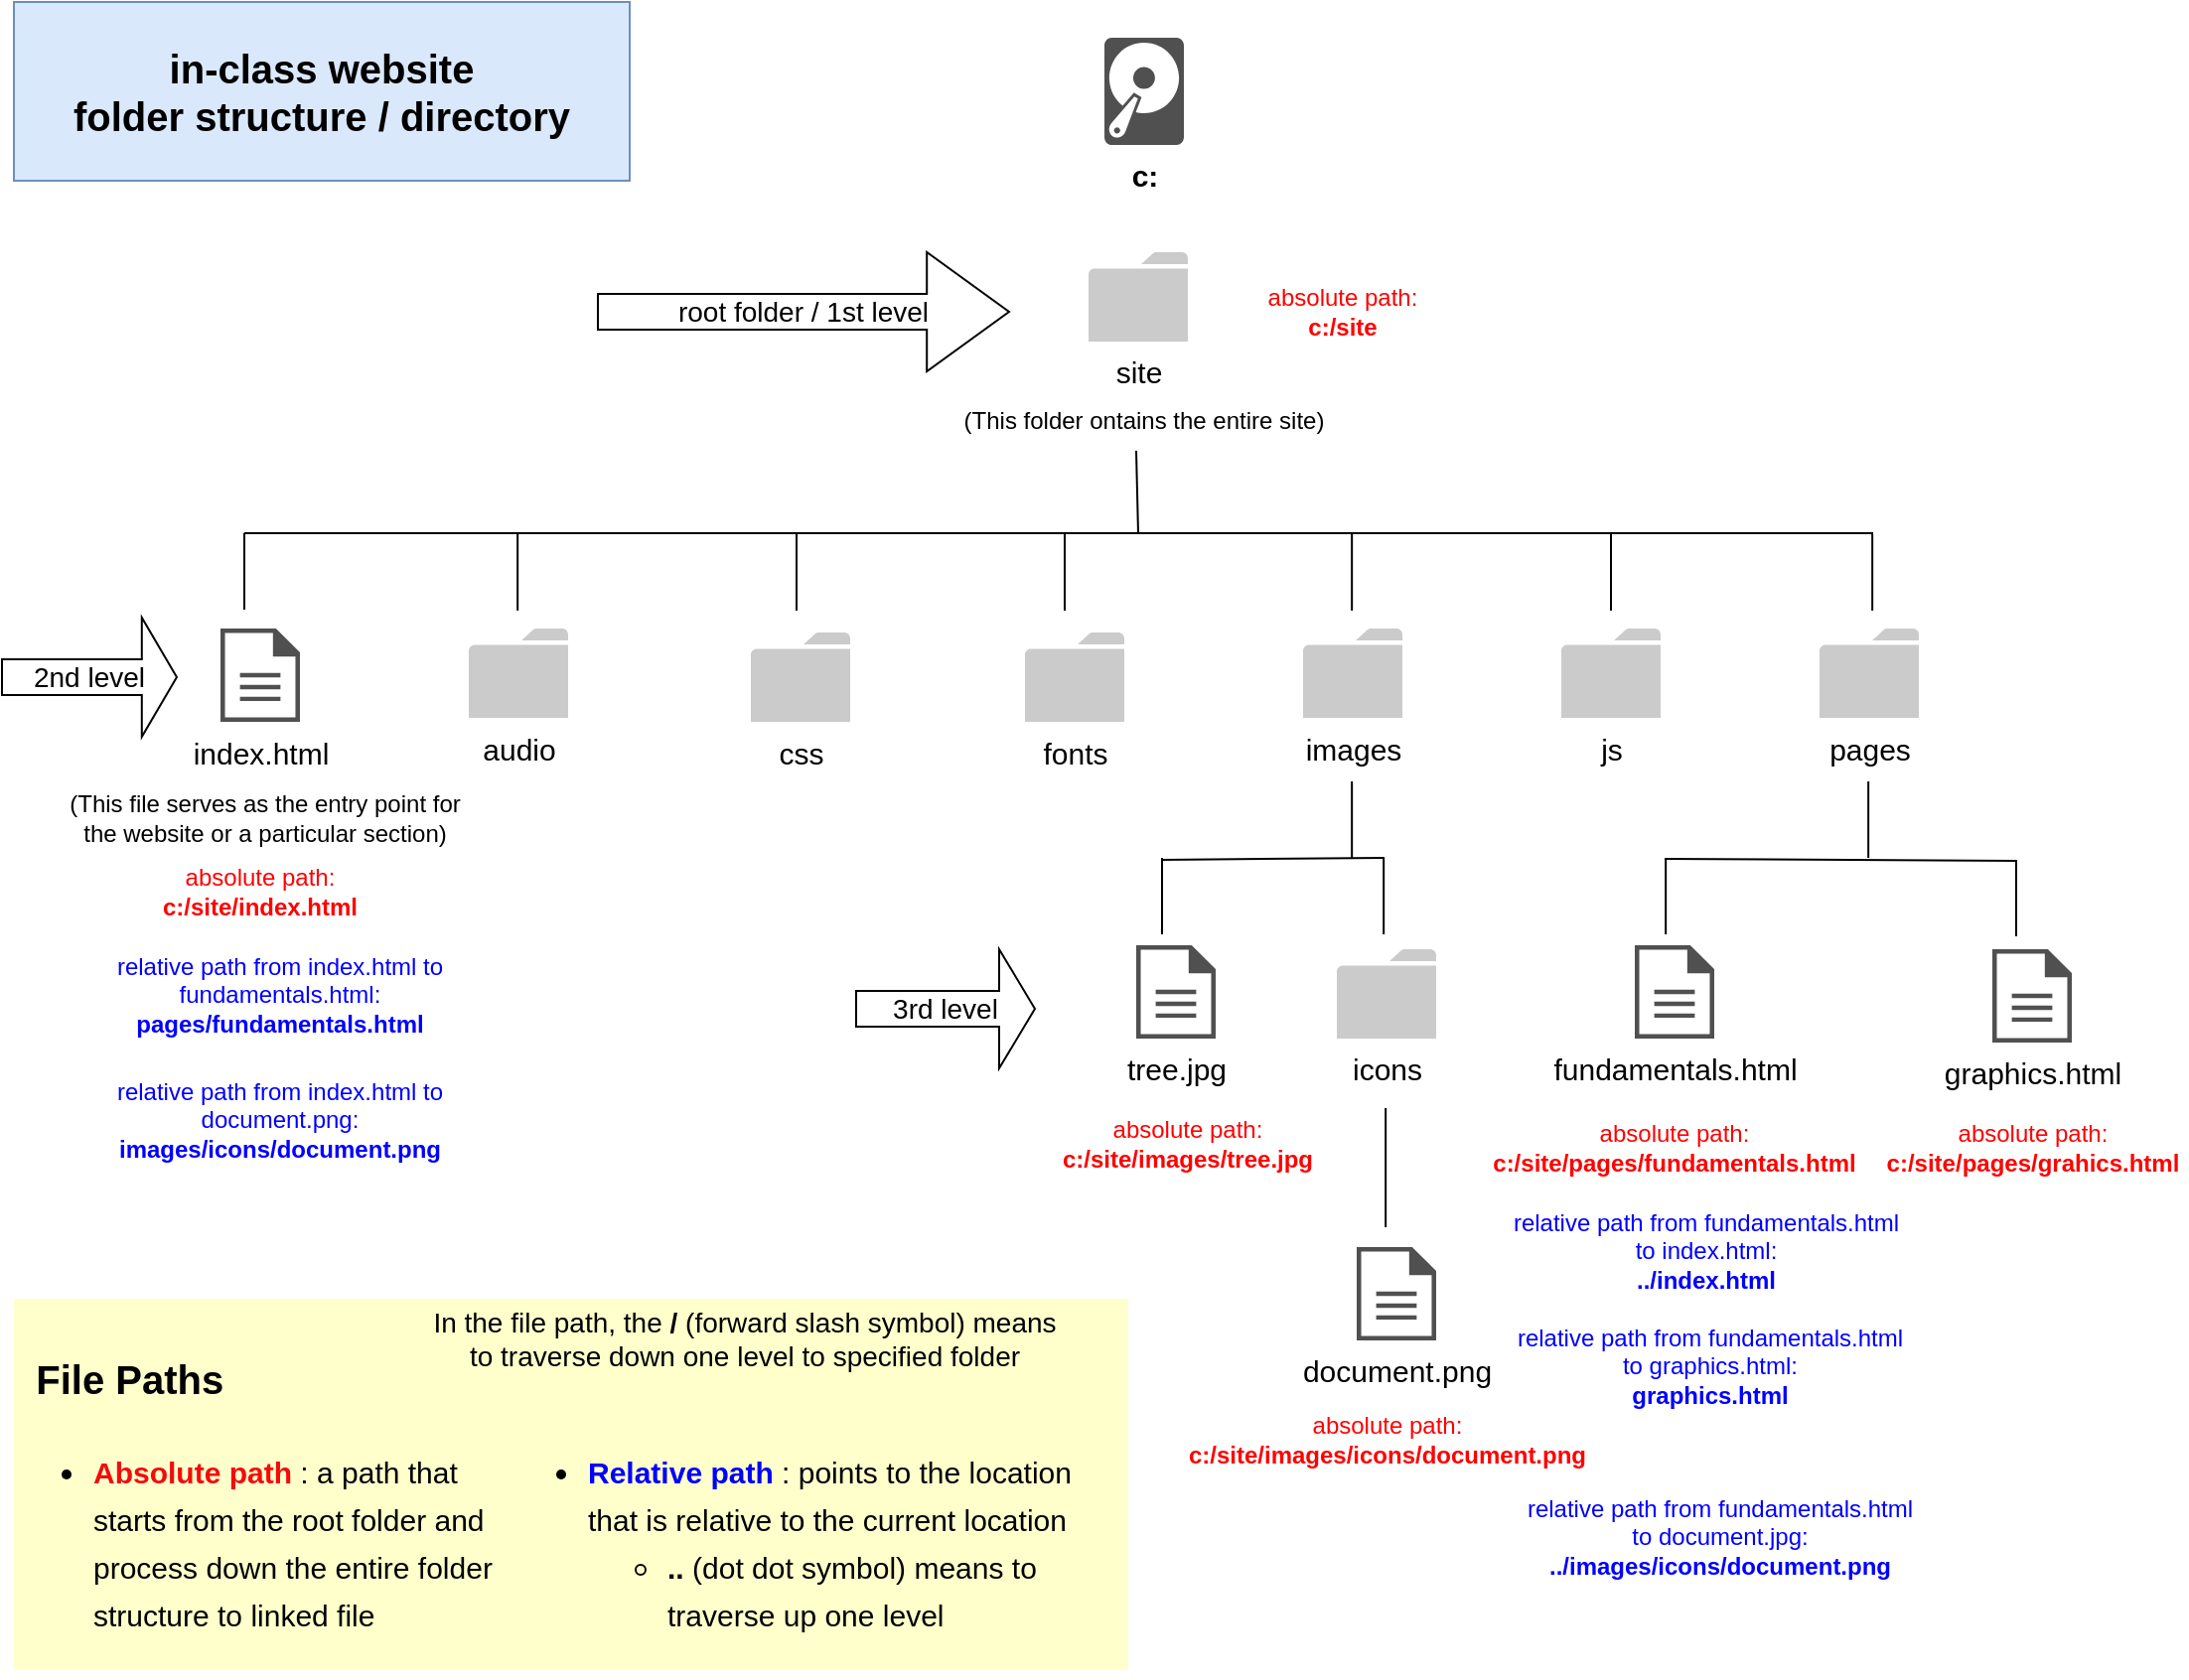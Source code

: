 <mxfile version="20.8.16" type="device"><diagram name="Page-1" id="5zyBs_10nB97SgFfOkIG"><mxGraphModel dx="1434" dy="956" grid="1" gridSize="10" guides="1" tooltips="1" connect="1" arrows="1" fold="1" page="1" pageScale="1" pageWidth="1100" pageHeight="850" math="0" shadow="0"><root><mxCell id="0"/><mxCell id="1" parent="0"/><mxCell id="6UC6dG0eIilM8lmwrMzL-2" value="site" style="sketch=0;pointerEvents=1;shadow=0;dashed=0;html=1;strokeColor=none;labelPosition=center;verticalLabelPosition=bottom;verticalAlign=top;outlineConnect=0;align=center;shape=mxgraph.office.concepts.folder;fillColor=#CCCBCB;fontSize=15;movable=0;resizable=0;rotatable=0;deletable=0;editable=0;connectable=0;" parent="1" vertex="1"><mxGeometry x="547" y="128" width="50" height="45" as="geometry"/></mxCell><mxCell id="6UC6dG0eIilM8lmwrMzL-3" value="in-class website&lt;br&gt;folder structure / directory" style="text;html=1;strokeColor=#6c8ebf;fillColor=#dae8fc;align=center;verticalAlign=middle;whiteSpace=wrap;rounded=0;fontStyle=1;fontSize=20;movable=0;resizable=0;rotatable=0;deletable=0;editable=0;connectable=0;" parent="1" vertex="1"><mxGeometry x="6" y="2" width="310" height="90" as="geometry"/></mxCell><mxCell id="6UC6dG0eIilM8lmwrMzL-4" value="audio" style="sketch=0;pointerEvents=1;shadow=0;dashed=0;html=1;strokeColor=none;labelPosition=center;verticalLabelPosition=bottom;verticalAlign=top;outlineConnect=0;align=center;shape=mxgraph.office.concepts.folder;fillColor=#CCCBCB;fontSize=15;fontStyle=0;movable=0;resizable=0;rotatable=0;deletable=0;editable=0;connectable=0;" parent="1" vertex="1"><mxGeometry x="235" y="317.5" width="50" height="45" as="geometry"/></mxCell><mxCell id="6UC6dG0eIilM8lmwrMzL-7" value="css" style="sketch=0;pointerEvents=1;shadow=0;dashed=0;html=1;strokeColor=none;labelPosition=center;verticalLabelPosition=bottom;verticalAlign=top;outlineConnect=0;align=center;shape=mxgraph.office.concepts.folder;fillColor=#CCCBCB;fontSize=15;fontStyle=0;movable=0;resizable=0;rotatable=0;deletable=0;editable=0;connectable=0;" parent="1" vertex="1"><mxGeometry x="377" y="319.5" width="50" height="45" as="geometry"/></mxCell><mxCell id="6UC6dG0eIilM8lmwrMzL-8" value="fonts&lt;br style=&quot;font-size: 15px;&quot;&gt;" style="sketch=0;pointerEvents=1;shadow=0;dashed=0;html=1;strokeColor=none;labelPosition=center;verticalLabelPosition=bottom;verticalAlign=top;outlineConnect=0;align=center;shape=mxgraph.office.concepts.folder;fillColor=#CCCBCB;fontSize=15;fontStyle=0;movable=0;resizable=0;rotatable=0;deletable=0;editable=0;connectable=0;" parent="1" vertex="1"><mxGeometry x="515" y="319.5" width="50" height="45" as="geometry"/></mxCell><mxCell id="6UC6dG0eIilM8lmwrMzL-9" value="images" style="sketch=0;pointerEvents=1;shadow=0;dashed=0;html=1;strokeColor=none;labelPosition=center;verticalLabelPosition=bottom;verticalAlign=top;outlineConnect=0;align=center;shape=mxgraph.office.concepts.folder;fillColor=#CCCBCB;fontSize=15;movable=0;resizable=0;rotatable=0;deletable=0;editable=0;connectable=0;" parent="1" vertex="1"><mxGeometry x="655" y="317.5" width="50" height="45" as="geometry"/></mxCell><mxCell id="6UC6dG0eIilM8lmwrMzL-10" value="js" style="sketch=0;pointerEvents=1;shadow=0;dashed=0;html=1;strokeColor=none;labelPosition=center;verticalLabelPosition=bottom;verticalAlign=top;outlineConnect=0;align=center;shape=mxgraph.office.concepts.folder;fillColor=#CCCBCB;fontSize=15;movable=0;resizable=0;rotatable=0;deletable=0;editable=0;connectable=0;" parent="1" vertex="1"><mxGeometry x="785" y="317.5" width="50" height="45" as="geometry"/></mxCell><mxCell id="6UC6dG0eIilM8lmwrMzL-13" value="root folder / 1st level" style="shape=singleArrow;whiteSpace=wrap;html=1;fontSize=14;movable=0;resizable=0;rotatable=0;deletable=0;editable=0;connectable=0;" parent="1" vertex="1"><mxGeometry x="300" y="128" width="207" height="60" as="geometry"/></mxCell><mxCell id="6UC6dG0eIilM8lmwrMzL-16" value="index.html" style="sketch=0;pointerEvents=1;shadow=0;dashed=0;html=1;strokeColor=none;fillColor=#505050;labelPosition=center;verticalLabelPosition=bottom;verticalAlign=top;outlineConnect=0;align=center;shape=mxgraph.office.concepts.document;fontSize=15;fontStyle=0;movable=0;resizable=0;rotatable=0;deletable=0;editable=0;connectable=0;" parent="1" vertex="1"><mxGeometry x="110" y="317.5" width="40" height="47" as="geometry"/></mxCell><mxCell id="6UC6dG0eIilM8lmwrMzL-17" value="pages" style="sketch=0;pointerEvents=1;shadow=0;dashed=0;html=1;strokeColor=none;labelPosition=center;verticalLabelPosition=bottom;verticalAlign=top;outlineConnect=0;align=center;shape=mxgraph.office.concepts.folder;fillColor=#CCCBCB;fontSize=15;movable=0;resizable=0;rotatable=0;deletable=0;editable=0;connectable=0;" parent="1" vertex="1"><mxGeometry x="915" y="317.5" width="50" height="45" as="geometry"/></mxCell><mxCell id="6UC6dG0eIilM8lmwrMzL-18" value="2nd level" style="shape=singleArrow;whiteSpace=wrap;html=1;fontSize=14;movable=0;resizable=0;rotatable=0;deletable=0;editable=0;connectable=0;" parent="1" vertex="1"><mxGeometry y="312" width="88" height="60" as="geometry"/></mxCell><mxCell id="6UC6dG0eIilM8lmwrMzL-19" value="3rd level" style="shape=singleArrow;whiteSpace=wrap;html=1;fontSize=14;movable=0;resizable=0;rotatable=0;deletable=0;editable=0;connectable=0;" parent="1" vertex="1"><mxGeometry x="430" y="479" width="90" height="60" as="geometry"/></mxCell><mxCell id="6UC6dG0eIilM8lmwrMzL-20" value="icons" style="sketch=0;pointerEvents=1;shadow=0;dashed=0;html=1;strokeColor=none;labelPosition=center;verticalLabelPosition=bottom;verticalAlign=top;outlineConnect=0;align=center;shape=mxgraph.office.concepts.folder;fillColor=#CCCBCB;fontSize=15;movable=0;resizable=0;rotatable=0;deletable=0;editable=0;connectable=0;" parent="1" vertex="1"><mxGeometry x="672" y="479" width="50" height="45" as="geometry"/></mxCell><mxCell id="6UC6dG0eIilM8lmwrMzL-25" value="" style="endArrow=none;html=1;rounded=0;fontSize=18;movable=0;resizable=0;rotatable=0;deletable=0;editable=0;connectable=0;" parent="1" edge="1"><mxGeometry width="50" height="50" relative="1" as="geometry"><mxPoint x="572" y="269.5" as="sourcePoint"/><mxPoint x="571" y="228" as="targetPoint"/></mxGeometry></mxCell><mxCell id="6UC6dG0eIilM8lmwrMzL-26" value="" style="endArrow=none;html=1;rounded=0;fontSize=18;movable=0;resizable=0;rotatable=0;deletable=0;editable=0;connectable=0;" parent="1" edge="1"><mxGeometry width="50" height="50" relative="1" as="geometry"><mxPoint x="122" y="269.5" as="sourcePoint"/><mxPoint x="942" y="269.5" as="targetPoint"/></mxGeometry></mxCell><mxCell id="6UC6dG0eIilM8lmwrMzL-27" value="" style="endArrow=none;html=1;rounded=0;fontSize=18;movable=0;resizable=0;rotatable=0;deletable=0;editable=0;connectable=0;" parent="1" edge="1"><mxGeometry width="50" height="50" relative="1" as="geometry"><mxPoint x="122" y="308" as="sourcePoint"/><mxPoint x="122" y="269.5" as="targetPoint"/></mxGeometry></mxCell><mxCell id="6UC6dG0eIilM8lmwrMzL-37" value="c:" style="sketch=0;pointerEvents=1;shadow=0;dashed=0;html=1;strokeColor=none;fillColor=#505050;labelPosition=center;verticalLabelPosition=bottom;verticalAlign=top;outlineConnect=0;align=center;shape=mxgraph.office.devices.hard_disk;fontStyle=1;fontSize=15;movable=0;resizable=0;rotatable=0;deletable=0;editable=0;connectable=0;" parent="1" vertex="1"><mxGeometry x="555" y="20" width="40" height="54" as="geometry"/></mxCell><mxCell id="6UC6dG0eIilM8lmwrMzL-39" value="&lt;span style=&quot;font-weight: normal;&quot;&gt;absolute path:&lt;/span&gt;&lt;br&gt;c:/site" style="text;html=1;strokeColor=none;fillColor=none;align=center;verticalAlign=middle;whiteSpace=wrap;rounded=0;fontSize=12;fontColor=#FF0000;fontStyle=1;movable=0;resizable=0;rotatable=0;deletable=0;editable=0;connectable=0;" parent="1" vertex="1"><mxGeometry x="615" y="144.5" width="120" height="27" as="geometry"/></mxCell><mxCell id="6UC6dG0eIilM8lmwrMzL-40" value="&lt;span style=&quot;font-weight: normal;&quot;&gt;absolute path:&lt;/span&gt;&lt;br&gt;c:/site/index.html" style="text;html=1;strokeColor=none;fillColor=none;align=center;verticalAlign=middle;whiteSpace=wrap;rounded=0;fontSize=12;fontColor=#FF0000;fontStyle=1;movable=0;resizable=0;rotatable=0;deletable=0;editable=0;connectable=0;" parent="1" vertex="1"><mxGeometry x="70" y="436" width="120" height="27" as="geometry"/></mxCell><mxCell id="6UC6dG0eIilM8lmwrMzL-41" value="&lt;span style=&quot;font-weight: normal;&quot;&gt;absolute path:&lt;/span&gt;&lt;br&gt;c:/site/images/icons/document.png" style="text;html=1;strokeColor=none;fillColor=none;align=center;verticalAlign=middle;whiteSpace=wrap;rounded=0;fontSize=12;fontColor=#FF0000;fontStyle=1;movable=0;resizable=0;rotatable=0;deletable=0;editable=0;connectable=0;" parent="1" vertex="1"><mxGeometry x="583.5" y="705.5" width="227" height="40" as="geometry"/></mxCell><mxCell id="6UC6dG0eIilM8lmwrMzL-42" value="&lt;span style=&quot;font-weight: normal;&quot;&gt;relative path from index.html to fundamentals.html:&lt;/span&gt;&lt;br&gt;pages/fundamentals.html" style="text;html=1;strokeColor=none;fillColor=none;align=center;verticalAlign=middle;whiteSpace=wrap;rounded=0;fontSize=12;fontColor=#0000FF;fontStyle=1;movable=0;resizable=0;rotatable=0;deletable=0;editable=0;connectable=0;" parent="1" vertex="1"><mxGeometry x="50" y="473.5" width="180" height="56.5" as="geometry"/></mxCell><mxCell id="6UC6dG0eIilM8lmwrMzL-43" value="fundamentals.html" style="sketch=0;pointerEvents=1;shadow=0;dashed=0;html=1;strokeColor=none;fillColor=#505050;labelPosition=center;verticalLabelPosition=bottom;verticalAlign=top;outlineConnect=0;align=center;shape=mxgraph.office.concepts.document;fontSize=15;movable=0;resizable=0;rotatable=0;deletable=0;editable=0;connectable=0;" parent="1" vertex="1"><mxGeometry x="822" y="477" width="40" height="47" as="geometry"/></mxCell><mxCell id="6UC6dG0eIilM8lmwrMzL-44" value="tree.jpg" style="sketch=0;pointerEvents=1;shadow=0;dashed=0;html=1;strokeColor=none;fillColor=#505050;labelPosition=center;verticalLabelPosition=bottom;verticalAlign=top;outlineConnect=0;align=center;shape=mxgraph.office.concepts.document;fontSize=15;movable=0;resizable=0;rotatable=0;deletable=0;editable=0;connectable=0;" parent="1" vertex="1"><mxGeometry x="571" y="477" width="40" height="47" as="geometry"/></mxCell><mxCell id="6UC6dG0eIilM8lmwrMzL-45" value="document.png" style="sketch=0;pointerEvents=1;shadow=0;dashed=0;html=1;strokeColor=none;fillColor=#505050;labelPosition=center;verticalLabelPosition=bottom;verticalAlign=top;outlineConnect=0;align=center;shape=mxgraph.office.concepts.document;fontSize=15;movable=0;resizable=0;rotatable=0;deletable=0;editable=0;connectable=0;" parent="1" vertex="1"><mxGeometry x="682" y="629" width="40" height="47" as="geometry"/></mxCell><mxCell id="6UC6dG0eIilM8lmwrMzL-46" value="" style="endArrow=none;html=1;rounded=0;fontSize=18;movable=0;resizable=0;rotatable=0;deletable=0;editable=0;connectable=0;" parent="1" edge="1"><mxGeometry width="50" height="50" relative="1" as="geometry"><mxPoint x="696" y="433" as="sourcePoint"/><mxPoint x="584" y="434" as="targetPoint"/></mxGeometry></mxCell><mxCell id="6UC6dG0eIilM8lmwrMzL-50" value="" style="endArrow=none;html=1;rounded=0;fontSize=18;movable=0;resizable=0;rotatable=0;deletable=0;editable=0;connectable=0;" parent="1" edge="1"><mxGeometry width="50" height="50" relative="1" as="geometry"><mxPoint x="696.58" y="619" as="sourcePoint"/><mxPoint x="696.58" y="559" as="targetPoint"/></mxGeometry></mxCell><mxCell id="6UC6dG0eIilM8lmwrMzL-51" value="&lt;span style=&quot;font-weight: normal;&quot;&gt;absolute path:&lt;/span&gt;&lt;br&gt;c:/site/images/tree.jpg" style="text;html=1;strokeColor=none;fillColor=none;align=center;verticalAlign=middle;whiteSpace=wrap;rounded=0;fontSize=12;fontColor=#FF0000;fontStyle=1;movable=0;resizable=0;rotatable=0;deletable=0;editable=0;connectable=0;" parent="1" vertex="1"><mxGeometry x="520" y="557" width="154" height="40" as="geometry"/></mxCell><mxCell id="6UC6dG0eIilM8lmwrMzL-52" value="&lt;span style=&quot;font-weight: normal;&quot;&gt;absolute path:&lt;/span&gt;&lt;br&gt;c:/site/pages/fundamentals.html" style="text;html=1;strokeColor=none;fillColor=none;align=center;verticalAlign=middle;whiteSpace=wrap;rounded=0;fontSize=12;fontColor=#FF0000;fontStyle=1;movable=0;resizable=0;rotatable=0;deletable=0;editable=0;connectable=0;" parent="1" vertex="1"><mxGeometry x="748" y="559" width="188" height="40" as="geometry"/></mxCell><mxCell id="6UC6dG0eIilM8lmwrMzL-54" value="" style="endArrow=none;html=1;rounded=0;fontSize=18;movable=0;resizable=0;rotatable=0;deletable=0;editable=0;connectable=0;" parent="1" edge="1"><mxGeometry width="50" height="50" relative="1" as="geometry"><mxPoint x="1014" y="434.5" as="sourcePoint"/><mxPoint x="837" y="433.5" as="targetPoint"/></mxGeometry></mxCell><mxCell id="6UC6dG0eIilM8lmwrMzL-57" value="graphics.html" style="sketch=0;pointerEvents=1;shadow=0;dashed=0;html=1;strokeColor=none;fillColor=#505050;labelPosition=center;verticalLabelPosition=bottom;verticalAlign=top;outlineConnect=0;align=center;shape=mxgraph.office.concepts.document;fontSize=15;movable=0;resizable=0;rotatable=0;deletable=0;editable=0;connectable=0;" parent="1" vertex="1"><mxGeometry x="1002" y="479" width="40" height="47" as="geometry"/></mxCell><mxCell id="6UC6dG0eIilM8lmwrMzL-62" value="&lt;span style=&quot;font-weight: normal;&quot;&gt;absolute path:&lt;/span&gt;&lt;br&gt;c:/site/pages/grahics.html" style="text;html=1;strokeColor=none;fillColor=none;align=center;verticalAlign=middle;whiteSpace=wrap;rounded=0;fontSize=12;fontColor=#FF0000;fontStyle=1;movable=0;resizable=0;rotatable=0;deletable=0;editable=0;connectable=0;" parent="1" vertex="1"><mxGeometry x="945" y="559" width="155" height="40" as="geometry"/></mxCell><mxCell id="6UC6dG0eIilM8lmwrMzL-63" value="&lt;span style=&quot;font-weight: normal;&quot;&gt;relative path from index.html to document.png:&lt;/span&gt;&lt;br&gt;images/icons/document.png" style="text;html=1;strokeColor=none;fillColor=none;align=center;verticalAlign=middle;whiteSpace=wrap;rounded=0;fontSize=12;fontColor=#0000FF;fontStyle=1;movable=0;resizable=0;rotatable=0;deletable=0;editable=0;connectable=0;" parent="1" vertex="1"><mxGeometry x="50" y="540.25" width="180" height="49.75" as="geometry"/></mxCell><mxCell id="6UC6dG0eIilM8lmwrMzL-66" value="&lt;span style=&quot;font-weight: normal;&quot;&gt;relative path from fundamentals.html to index.html:&lt;/span&gt;&lt;br&gt;../index.html" style="text;html=1;strokeColor=none;fillColor=none;align=center;verticalAlign=middle;whiteSpace=wrap;rounded=0;fontSize=12;fontColor=#0000FF;fontStyle=1;movable=0;resizable=0;rotatable=0;deletable=0;editable=0;connectable=0;" parent="1" vertex="1"><mxGeometry x="756" y="604" width="204" height="53" as="geometry"/></mxCell><mxCell id="6UC6dG0eIilM8lmwrMzL-68" value="" style="endArrow=none;html=1;rounded=0;fontSize=18;movable=0;resizable=0;rotatable=0;deletable=0;editable=0;connectable=0;" parent="1" edge="1"><mxGeometry width="50" height="50" relative="1" as="geometry"><mxPoint x="259.58" y="308.5" as="sourcePoint"/><mxPoint x="259.58" y="270" as="targetPoint"/></mxGeometry></mxCell><mxCell id="6UC6dG0eIilM8lmwrMzL-69" value="" style="endArrow=none;html=1;rounded=0;fontSize=18;movable=0;resizable=0;rotatable=0;deletable=0;editable=0;connectable=0;" parent="1" edge="1"><mxGeometry width="50" height="50" relative="1" as="geometry"><mxPoint x="400.0" y="308.5" as="sourcePoint"/><mxPoint x="400.0" y="270" as="targetPoint"/></mxGeometry></mxCell><mxCell id="6UC6dG0eIilM8lmwrMzL-70" value="" style="endArrow=none;html=1;rounded=0;fontSize=18;movable=0;resizable=0;rotatable=0;deletable=0;editable=0;connectable=0;" parent="1" edge="1"><mxGeometry width="50" height="50" relative="1" as="geometry"><mxPoint x="535" y="308.5" as="sourcePoint"/><mxPoint x="535" y="270" as="targetPoint"/></mxGeometry></mxCell><mxCell id="6UC6dG0eIilM8lmwrMzL-71" value="" style="endArrow=none;html=1;rounded=0;fontSize=18;movable=0;resizable=0;rotatable=0;deletable=0;editable=0;connectable=0;" parent="1" edge="1"><mxGeometry width="50" height="50" relative="1" as="geometry"><mxPoint x="679.58" y="308.5" as="sourcePoint"/><mxPoint x="679.58" y="270" as="targetPoint"/></mxGeometry></mxCell><mxCell id="6UC6dG0eIilM8lmwrMzL-72" value="" style="endArrow=none;html=1;rounded=0;fontSize=18;movable=0;resizable=0;rotatable=0;deletable=0;editable=0;connectable=0;" parent="1" edge="1"><mxGeometry width="50" height="50" relative="1" as="geometry"><mxPoint x="810.0" y="308.5" as="sourcePoint"/><mxPoint x="810.0" y="270" as="targetPoint"/></mxGeometry></mxCell><mxCell id="6UC6dG0eIilM8lmwrMzL-73" value="" style="endArrow=none;html=1;rounded=0;fontSize=18;movable=0;resizable=0;rotatable=0;deletable=0;editable=0;connectable=0;" parent="1" edge="1"><mxGeometry width="50" height="50" relative="1" as="geometry"><mxPoint x="941.58" y="308.5" as="sourcePoint"/><mxPoint x="941.58" y="270" as="targetPoint"/></mxGeometry></mxCell><mxCell id="6UC6dG0eIilM8lmwrMzL-74" value="" style="endArrow=none;html=1;rounded=0;fontSize=18;movable=0;resizable=0;rotatable=0;deletable=0;editable=0;connectable=0;" parent="1" edge="1"><mxGeometry width="50" height="50" relative="1" as="geometry"><mxPoint x="679.58" y="433" as="sourcePoint"/><mxPoint x="679.58" y="394.5" as="targetPoint"/></mxGeometry></mxCell><mxCell id="6UC6dG0eIilM8lmwrMzL-75" value="" style="endArrow=none;html=1;rounded=0;fontSize=18;movable=0;resizable=0;rotatable=0;deletable=0;editable=0;connectable=0;" parent="1" edge="1"><mxGeometry width="50" height="50" relative="1" as="geometry"><mxPoint x="939.58" y="433" as="sourcePoint"/><mxPoint x="939.58" y="394.5" as="targetPoint"/></mxGeometry></mxCell><mxCell id="6UC6dG0eIilM8lmwrMzL-76" value="" style="endArrow=none;html=1;rounded=0;fontSize=18;movable=0;resizable=0;rotatable=0;deletable=0;editable=0;connectable=0;" parent="1" edge="1"><mxGeometry width="50" height="50" relative="1" as="geometry"><mxPoint x="584.0" y="471.5" as="sourcePoint"/><mxPoint x="584.0" y="433" as="targetPoint"/></mxGeometry></mxCell><mxCell id="6UC6dG0eIilM8lmwrMzL-77" value="" style="endArrow=none;html=1;rounded=0;fontSize=18;movable=0;resizable=0;rotatable=0;deletable=0;editable=0;connectable=0;" parent="1" edge="1"><mxGeometry width="50" height="50" relative="1" as="geometry"><mxPoint x="695.58" y="471.5" as="sourcePoint"/><mxPoint x="695.58" y="433" as="targetPoint"/></mxGeometry></mxCell><mxCell id="6UC6dG0eIilM8lmwrMzL-78" value="" style="endArrow=none;html=1;rounded=0;fontSize=18;movable=0;resizable=0;rotatable=0;deletable=0;editable=0;connectable=0;" parent="1" edge="1"><mxGeometry width="50" height="50" relative="1" as="geometry"><mxPoint x="837.58" y="471.5" as="sourcePoint"/><mxPoint x="837.58" y="433" as="targetPoint"/></mxGeometry></mxCell><mxCell id="6UC6dG0eIilM8lmwrMzL-79" value="" style="endArrow=none;html=1;rounded=0;fontSize=18;movable=0;resizable=0;rotatable=0;deletable=0;editable=0;connectable=0;" parent="1" edge="1"><mxGeometry width="50" height="50" relative="1" as="geometry"><mxPoint x="1014.0" y="472.5" as="sourcePoint"/><mxPoint x="1014.0" y="434" as="targetPoint"/></mxGeometry></mxCell><mxCell id="6UC6dG0eIilM8lmwrMzL-80" value="&lt;span style=&quot;font-weight: normal;&quot;&gt;relative path from fundamentals.html to graphics.html:&lt;/span&gt;&lt;br&gt;graphics.html" style="text;html=1;strokeColor=none;fillColor=none;align=center;verticalAlign=middle;whiteSpace=wrap;rounded=0;fontSize=12;fontColor=#0000FF;fontStyle=1;movable=0;resizable=0;rotatable=0;deletable=0;editable=0;connectable=0;" parent="1" vertex="1"><mxGeometry x="760" y="662" width="200" height="53.5" as="geometry"/></mxCell><mxCell id="6UC6dG0eIilM8lmwrMzL-81" value="&lt;span style=&quot;font-weight: normal;&quot;&gt;relative path from fundamentals.html to document.jpg:&lt;/span&gt;&lt;br&gt;../images/icons/document.png" style="text;html=1;strokeColor=none;fillColor=none;align=center;verticalAlign=middle;whiteSpace=wrap;rounded=0;fontSize=12;fontColor=#0000FF;fontStyle=1;movable=0;resizable=0;rotatable=0;deletable=0;editable=0;connectable=0;" parent="1" vertex="1"><mxGeometry x="765" y="748.5" width="200" height="53.5" as="geometry"/></mxCell><mxCell id="qb5kIIkJFLqVuBszJrTm-1" value="(This folder ontains the entire site)" style="text;html=1;strokeColor=none;fillColor=none;align=center;verticalAlign=middle;whiteSpace=wrap;rounded=0;movable=0;resizable=0;rotatable=0;deletable=0;editable=0;connectable=0;" parent="1" vertex="1"><mxGeometry x="475" y="198" width="200" height="30" as="geometry"/></mxCell><mxCell id="qb5kIIkJFLqVuBszJrTm-2" value="(This file serves as the entry point for the website or a particular section)" style="text;html=1;strokeColor=none;fillColor=none;align=center;verticalAlign=middle;whiteSpace=wrap;rounded=0;movable=0;resizable=0;rotatable=0;deletable=0;editable=0;connectable=0;" parent="1" vertex="1"><mxGeometry x="30" y="398" width="205" height="30" as="geometry"/></mxCell><mxCell id="qb5kIIkJFLqVuBszJrTm-3" value="&lt;p style=&quot;line-height: 120%; font-size: 15px;&quot;&gt;&lt;/p&gt;&lt;h1 style=&quot;&quot;&gt;&lt;font style=&quot;font-size: 20px;&quot;&gt;&amp;nbsp;&amp;nbsp;&lt;/font&gt;&lt;/h1&gt;&lt;p style=&quot;font-size: 15px;&quot;&gt;&lt;/p&gt;&lt;ul style=&quot;line-height: 160%; font-size: 15px;&quot;&gt;&lt;li style=&quot;font-size: 15px;&quot;&gt;&lt;b style=&quot;font-size: 15px;&quot;&gt;&lt;font color=&quot;#f40b0b&quot; style=&quot;font-size: 15px;&quot;&gt;Absolute path&lt;/font&gt;&lt;/b&gt; : a path that starts from the root folder and process down the entire folder structure to linked file&lt;/li&gt;&lt;/ul&gt;&lt;p style=&quot;font-size: 15px;&quot;&gt;&lt;/p&gt;&lt;p style=&quot;font-size: 15px;&quot;&gt;&lt;/p&gt;" style="text;html=1;strokeColor=none;fillColor=none;spacing=0;spacingTop=0;whiteSpace=wrap;overflow=hidden;rounded=0;fontSize=15;labelBorderColor=none;labelBackgroundColor=#FFFFCC;spacingLeft=0;movable=0;resizable=0;rotatable=0;deletable=0;editable=0;connectable=0;" parent="1" vertex="1"><mxGeometry x="6" y="650" width="249" height="191" as="geometry"/></mxCell><mxCell id="qb5kIIkJFLqVuBszJrTm-4" value="&lt;p style=&quot;line-height: 120%; font-size: 15px;&quot;&gt;&lt;/p&gt;&lt;h1 style=&quot;&quot;&gt;&lt;font style=&quot;font-size: 20px;&quot;&gt;&amp;nbsp; File Paths&lt;/font&gt;&lt;/h1&gt;&lt;p style=&quot;font-size: 15px;&quot;&gt;&lt;/p&gt;&lt;p style=&quot;font-size: 15px;&quot;&gt;&lt;/p&gt;" style="text;html=1;strokeColor=none;fillColor=none;spacing=0;spacingTop=0;whiteSpace=wrap;overflow=hidden;rounded=0;fontSize=15;labelBorderColor=none;labelBackgroundColor=#FFFFCC;spacingLeft=0;movable=0;resizable=0;rotatable=0;deletable=0;editable=0;connectable=0;" parent="1" vertex="1"><mxGeometry x="6" y="650" width="110" height="62" as="geometry"/></mxCell><mxCell id="qb5kIIkJFLqVuBszJrTm-5" value="&lt;p style=&quot;line-height: 120%; font-size: 15px;&quot;&gt;&lt;/p&gt;&lt;h1 style=&quot;&quot;&gt;&lt;br&gt;&lt;/h1&gt;&lt;ul style=&quot;line-height: 160%; font-size: 15px;&quot;&gt;&lt;li style=&quot;font-size: 15px;&quot;&gt;&lt;b style=&quot;font-size: 15px;&quot;&gt;&lt;font color=&quot;#0000ff&quot; style=&quot;font-size: 15px;&quot;&gt;Relative path&lt;/font&gt;&lt;/b&gt; : points to the location that is relative to the current location&lt;/li&gt;&lt;ul style=&quot;line-height: 160%; font-size: 15px;&quot;&gt;&lt;li style=&quot;font-size: 15px;&quot;&gt;&lt;b&gt;..&lt;/b&gt; (dot dot symbol) means to traverse up one level&lt;/li&gt;&lt;/ul&gt;&lt;/ul&gt;&lt;p style=&quot;font-size: 15px;&quot;&gt;&lt;/p&gt;&lt;p style=&quot;font-size: 15px;&quot;&gt;&lt;/p&gt;" style="text;html=1;strokeColor=none;fillColor=none;spacing=0;spacingTop=0;whiteSpace=wrap;overflow=hidden;rounded=0;fontSize=15;labelBorderColor=none;labelBackgroundColor=#FFFFCC;spacingLeft=0;movable=0;resizable=0;rotatable=0;deletable=0;editable=0;connectable=0;" parent="1" vertex="1"><mxGeometry x="255" y="650" width="310" height="190" as="geometry"/></mxCell><mxCell id="qb5kIIkJFLqVuBszJrTm-7" value="In the file path, the&lt;b style=&quot;font-size: 14px;&quot;&gt; /&lt;/b&gt; (forward slash symbol) means to traverse down one level to specified folder" style="text;html=1;strokeColor=none;fillColor=none;align=center;verticalAlign=middle;whiteSpace=wrap;rounded=0;fontSize=14;movable=0;resizable=0;rotatable=0;deletable=0;editable=0;connectable=0;" parent="1" vertex="1"><mxGeometry x="210" y="657" width="328" height="36" as="geometry"/></mxCell></root></mxGraphModel></diagram></mxfile>
